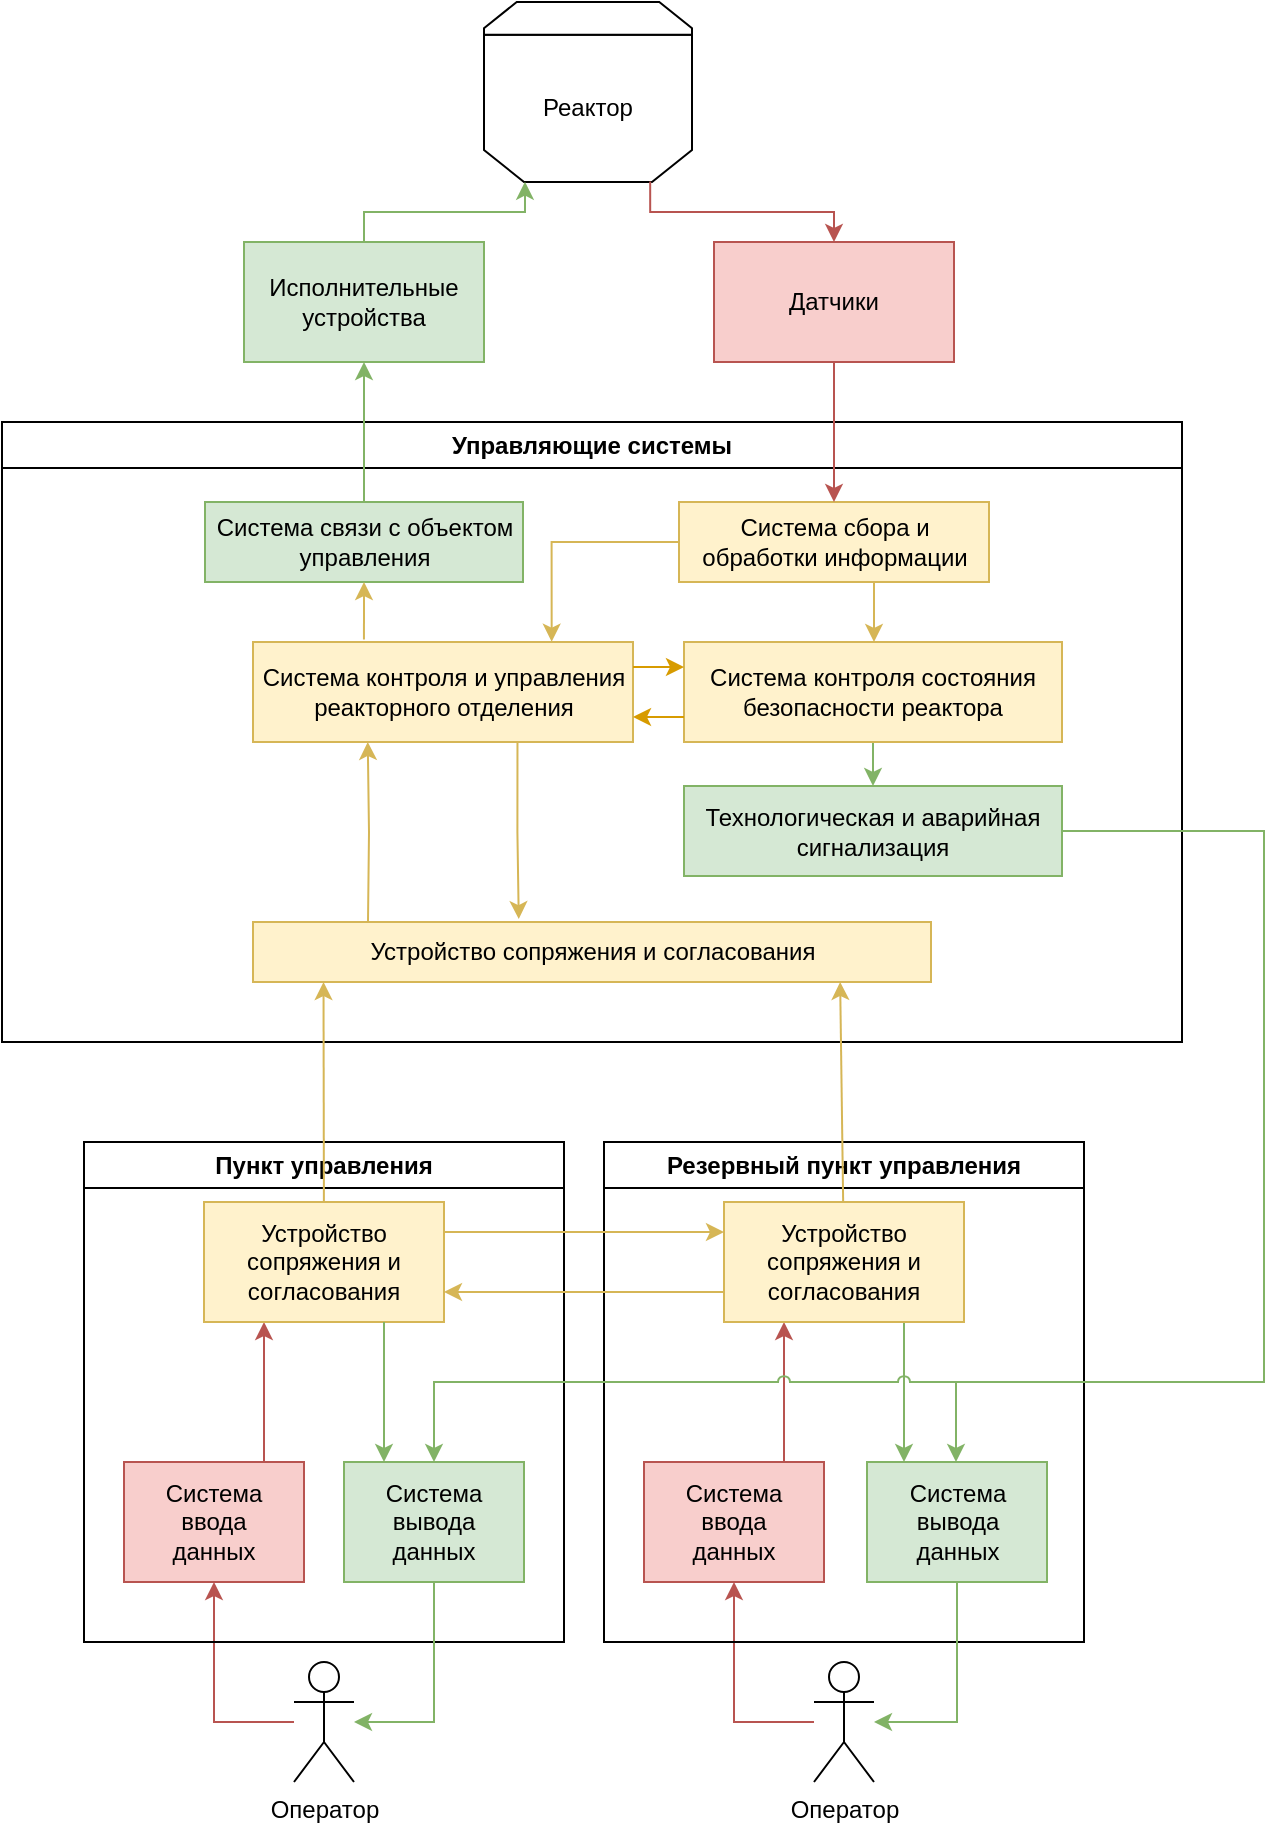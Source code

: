 <mxfile>
    <diagram name="Страница 1" id="StUeiY8t3wBl0ZpvPHtK">
        <mxGraphModel dx="968" dy="696" grid="1" gridSize="10" guides="1" tooltips="1" connect="1" arrows="1" fold="1" page="1" pageScale="1" pageWidth="827" pageHeight="1169" math="0" shadow="0">
            <root>
                <mxCell id="0"/>
                <mxCell id="1" parent="0"/>
                <mxCell id="kDug0nANzqyL6SmkyQaM-48" style="edgeStyle=orthogonalEdgeStyle;rounded=0;jumpStyle=arc;orthogonalLoop=1;jettySize=auto;html=1;fillColor=#f8cecc;strokeColor=#b85450;" parent="1" source="kDug0nANzqyL6SmkyQaM-1" target="kDug0nANzqyL6SmkyQaM-23" edge="1">
                    <mxGeometry relative="1" as="geometry">
                        <Array as="points">
                            <mxPoint x="225" y="1030"/>
                        </Array>
                    </mxGeometry>
                </mxCell>
                <mxCell id="kDug0nANzqyL6SmkyQaM-1" value="Оператор" style="shape=umlActor;verticalLabelPosition=bottom;verticalAlign=top;html=1;outlineConnect=0;" parent="1" vertex="1">
                    <mxGeometry x="265" y="1000" width="30" height="60" as="geometry"/>
                </mxCell>
                <mxCell id="kDug0nANzqyL6SmkyQaM-54" style="edgeStyle=orthogonalEdgeStyle;rounded=0;jumpStyle=arc;orthogonalLoop=1;jettySize=auto;html=1;fillColor=#f8cecc;strokeColor=#b85450;" parent="1" source="kDug0nANzqyL6SmkyQaM-2" target="kDug0nANzqyL6SmkyQaM-25" edge="1">
                    <mxGeometry relative="1" as="geometry">
                        <Array as="points">
                            <mxPoint x="485" y="1030"/>
                        </Array>
                    </mxGeometry>
                </mxCell>
                <mxCell id="kDug0nANzqyL6SmkyQaM-2" value="Оператор" style="shape=umlActor;verticalLabelPosition=bottom;verticalAlign=top;html=1;outlineConnect=0;" parent="1" vertex="1">
                    <mxGeometry x="525" y="1000" width="30" height="60" as="geometry"/>
                </mxCell>
                <mxCell id="kDug0nANzqyL6SmkyQaM-3" value="Пункт управления" style="swimlane;whiteSpace=wrap;html=1;" parent="1" vertex="1">
                    <mxGeometry x="160" y="740" width="240" height="250" as="geometry"/>
                </mxCell>
                <mxCell id="kDug0nANzqyL6SmkyQaM-6" value="Система вывода &lt;br&gt;данных" style="rounded=0;whiteSpace=wrap;html=1;fillColor=#d5e8d4;strokeColor=#82b366;" parent="kDug0nANzqyL6SmkyQaM-3" vertex="1">
                    <mxGeometry x="130" y="160" width="90" height="60" as="geometry"/>
                </mxCell>
                <mxCell id="kDug0nANzqyL6SmkyQaM-49" style="edgeStyle=orthogonalEdgeStyle;rounded=0;jumpStyle=arc;orthogonalLoop=1;jettySize=auto;html=1;fillColor=#f8cecc;strokeColor=#b85450;" parent="kDug0nANzqyL6SmkyQaM-3" source="kDug0nANzqyL6SmkyQaM-23" target="kDug0nANzqyL6SmkyQaM-26" edge="1">
                    <mxGeometry relative="1" as="geometry">
                        <Array as="points">
                            <mxPoint x="90" y="130"/>
                            <mxPoint x="90" y="130"/>
                        </Array>
                    </mxGeometry>
                </mxCell>
                <mxCell id="kDug0nANzqyL6SmkyQaM-23" value="Система &lt;br&gt;ввода &lt;br&gt;данных" style="rounded=0;whiteSpace=wrap;html=1;fillColor=#f8cecc;strokeColor=#b85450;" parent="kDug0nANzqyL6SmkyQaM-3" vertex="1">
                    <mxGeometry x="20" y="160" width="90" height="60" as="geometry"/>
                </mxCell>
                <mxCell id="kDug0nANzqyL6SmkyQaM-26" value="Устройство сопряжения и согласования" style="rounded=0;whiteSpace=wrap;html=1;fillColor=#fff2cc;strokeColor=#d6b656;" parent="kDug0nANzqyL6SmkyQaM-3" vertex="1">
                    <mxGeometry x="60" y="30" width="120" height="60" as="geometry"/>
                </mxCell>
                <mxCell id="kDug0nANzqyL6SmkyQaM-43" value="" style="endArrow=classic;html=1;rounded=0;edgeStyle=orthogonalEdgeStyle;fillColor=#d5e8d4;strokeColor=#82b366;" parent="kDug0nANzqyL6SmkyQaM-3" source="kDug0nANzqyL6SmkyQaM-26" target="kDug0nANzqyL6SmkyQaM-6" edge="1">
                    <mxGeometry width="50" height="50" relative="1" as="geometry">
                        <mxPoint x="160" y="170" as="sourcePoint"/>
                        <mxPoint x="210" y="120" as="targetPoint"/>
                        <Array as="points">
                            <mxPoint x="150" y="120"/>
                            <mxPoint x="150" y="120"/>
                        </Array>
                    </mxGeometry>
                </mxCell>
                <mxCell id="kDug0nANzqyL6SmkyQaM-4" value="Резервный пункт управления" style="swimlane;whiteSpace=wrap;html=1;" parent="1" vertex="1">
                    <mxGeometry x="420" y="740" width="240" height="250" as="geometry"/>
                </mxCell>
                <mxCell id="kDug0nANzqyL6SmkyQaM-24" value="Система вывода &lt;br&gt;данных" style="rounded=0;whiteSpace=wrap;html=1;fillColor=#d5e8d4;strokeColor=#82b366;" parent="kDug0nANzqyL6SmkyQaM-4" vertex="1">
                    <mxGeometry x="131.5" y="160" width="90" height="60" as="geometry"/>
                </mxCell>
                <mxCell id="kDug0nANzqyL6SmkyQaM-50" style="edgeStyle=orthogonalEdgeStyle;rounded=0;jumpStyle=arc;orthogonalLoop=1;jettySize=auto;html=1;fillColor=#f8cecc;strokeColor=#b85450;" parent="kDug0nANzqyL6SmkyQaM-4" source="kDug0nANzqyL6SmkyQaM-25" target="kDug0nANzqyL6SmkyQaM-27" edge="1">
                    <mxGeometry relative="1" as="geometry">
                        <Array as="points">
                            <mxPoint x="90" y="130"/>
                            <mxPoint x="90" y="130"/>
                        </Array>
                    </mxGeometry>
                </mxCell>
                <mxCell id="kDug0nANzqyL6SmkyQaM-25" value="Система &lt;br&gt;ввода &lt;br&gt;данных" style="rounded=0;whiteSpace=wrap;html=1;fillColor=#f8cecc;strokeColor=#b85450;" parent="kDug0nANzqyL6SmkyQaM-4" vertex="1">
                    <mxGeometry x="20" y="160" width="90" height="60" as="geometry"/>
                </mxCell>
                <mxCell id="kDug0nANzqyL6SmkyQaM-44" style="edgeStyle=orthogonalEdgeStyle;rounded=0;orthogonalLoop=1;jettySize=auto;html=1;fillColor=#d5e8d4;strokeColor=#82b366;jumpStyle=arc;" parent="kDug0nANzqyL6SmkyQaM-4" source="kDug0nANzqyL6SmkyQaM-27" target="kDug0nANzqyL6SmkyQaM-24" edge="1">
                    <mxGeometry relative="1" as="geometry">
                        <Array as="points">
                            <mxPoint x="150" y="120"/>
                            <mxPoint x="150" y="120"/>
                        </Array>
                    </mxGeometry>
                </mxCell>
                <mxCell id="kDug0nANzqyL6SmkyQaM-27" value="Устройство сопряжения и согласования" style="rounded=0;whiteSpace=wrap;html=1;fillColor=#fff2cc;strokeColor=#d6b656;" parent="kDug0nANzqyL6SmkyQaM-4" vertex="1">
                    <mxGeometry x="60" y="30" width="120" height="60" as="geometry"/>
                </mxCell>
                <mxCell id="kDug0nANzqyL6SmkyQaM-7" value="Управляющие системы" style="swimlane;whiteSpace=wrap;html=1;" parent="1" vertex="1">
                    <mxGeometry x="119" y="380" width="590" height="310" as="geometry"/>
                </mxCell>
                <mxCell id="kDug0nANzqyL6SmkyQaM-16" value="Система сбора и обработки информации" style="rounded=0;whiteSpace=wrap;html=1;fillColor=#fff2cc;strokeColor=#d6b656;" parent="kDug0nANzqyL6SmkyQaM-7" vertex="1">
                    <mxGeometry x="338.5" y="40" width="155" height="40" as="geometry"/>
                </mxCell>
                <mxCell id="kDug0nANzqyL6SmkyQaM-18" value="Система связи с объектом управления" style="rounded=0;whiteSpace=wrap;html=1;fillColor=#d5e8d4;strokeColor=#82b366;" parent="kDug0nANzqyL6SmkyQaM-7" vertex="1">
                    <mxGeometry x="101.5" y="40" width="159" height="40" as="geometry"/>
                </mxCell>
                <mxCell id="kDug0nANzqyL6SmkyQaM-20" value="Система контроля и управления реакторного отделения" style="rounded=0;whiteSpace=wrap;html=1;fillColor=#fff2cc;strokeColor=#d6b656;" parent="kDug0nANzqyL6SmkyQaM-7" vertex="1">
                    <mxGeometry x="125.5" y="110" width="190" height="50" as="geometry"/>
                </mxCell>
                <mxCell id="kDug0nANzqyL6SmkyQaM-21" value="" style="endArrow=classic;html=1;rounded=0;entryX=0.786;entryY=-0.003;entryDx=0;entryDy=0;entryPerimeter=0;fillColor=#fff2cc;strokeColor=#d6b656;edgeStyle=orthogonalEdgeStyle;exitX=0;exitY=0.5;exitDx=0;exitDy=0;" parent="kDug0nANzqyL6SmkyQaM-7" source="kDug0nANzqyL6SmkyQaM-16" target="kDug0nANzqyL6SmkyQaM-20" edge="1">
                    <mxGeometry width="50" height="50" relative="1" as="geometry">
                        <mxPoint x="321" y="220" as="sourcePoint"/>
                        <mxPoint x="371" y="170" as="targetPoint"/>
                    </mxGeometry>
                </mxCell>
                <mxCell id="kDug0nANzqyL6SmkyQaM-22" value="" style="endArrow=classic;html=1;rounded=0;entryX=0.5;entryY=1;entryDx=0;entryDy=0;exitX=0.292;exitY=-0.026;exitDx=0;exitDy=0;fillColor=#fff2cc;strokeColor=#d6b656;edgeStyle=orthogonalEdgeStyle;exitPerimeter=0;" parent="kDug0nANzqyL6SmkyQaM-7" source="kDug0nANzqyL6SmkyQaM-20" target="kDug0nANzqyL6SmkyQaM-18" edge="1">
                    <mxGeometry width="50" height="50" relative="1" as="geometry">
                        <mxPoint x="151" y="140" as="sourcePoint"/>
                        <mxPoint x="201" y="90" as="targetPoint"/>
                    </mxGeometry>
                </mxCell>
                <mxCell id="kDug0nANzqyL6SmkyQaM-28" value="Устройство сопряжения и согласования" style="rounded=0;whiteSpace=wrap;html=1;fillColor=#fff2cc;strokeColor=#d6b656;" parent="kDug0nANzqyL6SmkyQaM-7" vertex="1">
                    <mxGeometry x="125.5" y="250" width="339" height="30" as="geometry"/>
                </mxCell>
                <mxCell id="kDug0nANzqyL6SmkyQaM-34" value="" style="endArrow=classic;html=1;rounded=0;entryX=0.302;entryY=1;entryDx=0;entryDy=0;entryPerimeter=0;fillColor=#fff2cc;strokeColor=#d6b656;edgeStyle=orthogonalEdgeStyle;" parent="kDug0nANzqyL6SmkyQaM-7" target="kDug0nANzqyL6SmkyQaM-20" edge="1">
                    <mxGeometry width="50" height="50" relative="1" as="geometry">
                        <mxPoint x="183" y="250" as="sourcePoint"/>
                        <mxPoint x="211" y="150" as="targetPoint"/>
                    </mxGeometry>
                </mxCell>
                <mxCell id="kDug0nANzqyL6SmkyQaM-35" value="" style="endArrow=classic;html=1;rounded=0;exitX=0.696;exitY=1.002;exitDx=0;exitDy=0;entryX=0.392;entryY=-0.048;entryDx=0;entryDy=0;fillColor=#fff2cc;strokeColor=#d6b656;exitPerimeter=0;entryPerimeter=0;edgeStyle=orthogonalEdgeStyle;" parent="kDug0nANzqyL6SmkyQaM-7" source="kDug0nANzqyL6SmkyQaM-20" target="kDug0nANzqyL6SmkyQaM-28" edge="1">
                    <mxGeometry width="50" height="50" relative="1" as="geometry">
                        <mxPoint x="220.25" y="185" as="sourcePoint"/>
                        <mxPoint x="219.86" y="160" as="targetPoint"/>
                    </mxGeometry>
                </mxCell>
                <mxCell id="kDug0nANzqyL6SmkyQaM-40" value="" style="edgeStyle=orthogonalEdgeStyle;rounded=0;orthogonalLoop=1;jettySize=auto;html=1;fillColor=#d5e8d4;strokeColor=#82b366;" parent="kDug0nANzqyL6SmkyQaM-7" source="kDug0nANzqyL6SmkyQaM-36" target="kDug0nANzqyL6SmkyQaM-37" edge="1">
                    <mxGeometry relative="1" as="geometry"/>
                </mxCell>
                <mxCell id="kDug0nANzqyL6SmkyQaM-36" value="Система контроля состояния безопасности реактора" style="rounded=0;whiteSpace=wrap;html=1;fillColor=#fff2cc;strokeColor=#d6b656;" parent="kDug0nANzqyL6SmkyQaM-7" vertex="1">
                    <mxGeometry x="341" y="110" width="189" height="50" as="geometry"/>
                </mxCell>
                <mxCell id="kDug0nANzqyL6SmkyQaM-37" value="Технологическая и аварийная сигнализация" style="rounded=0;whiteSpace=wrap;html=1;fillColor=#d5e8d4;strokeColor=#82b366;" parent="kDug0nANzqyL6SmkyQaM-7" vertex="1">
                    <mxGeometry x="341" y="182" width="189" height="45" as="geometry"/>
                </mxCell>
                <mxCell id="kDug0nANzqyL6SmkyQaM-39" value="" style="endArrow=classic;html=1;rounded=0;edgeStyle=orthogonalEdgeStyle;fillColor=#fff2cc;strokeColor=#d6b656;" parent="kDug0nANzqyL6SmkyQaM-7" source="kDug0nANzqyL6SmkyQaM-16" target="kDug0nANzqyL6SmkyQaM-36" edge="1">
                    <mxGeometry width="50" height="50" relative="1" as="geometry">
                        <mxPoint x="421" y="130" as="sourcePoint"/>
                        <mxPoint x="471" y="80" as="targetPoint"/>
                        <Array as="points">
                            <mxPoint x="436" y="90"/>
                            <mxPoint x="436" y="90"/>
                        </Array>
                    </mxGeometry>
                </mxCell>
                <mxCell id="2" value="" style="endArrow=classic;html=1;exitX=1;exitY=0.25;exitDx=0;exitDy=0;entryX=0;entryY=0.25;entryDx=0;entryDy=0;fillColor=#ffe6cc;strokeColor=#d79b00;" edge="1" parent="kDug0nANzqyL6SmkyQaM-7" source="kDug0nANzqyL6SmkyQaM-20" target="kDug0nANzqyL6SmkyQaM-36">
                    <mxGeometry width="50" height="50" relative="1" as="geometry">
                        <mxPoint x="371" y="150" as="sourcePoint"/>
                        <mxPoint x="421" y="100" as="targetPoint"/>
                    </mxGeometry>
                </mxCell>
                <mxCell id="3" value="" style="endArrow=classic;html=1;exitX=0;exitY=0.75;exitDx=0;exitDy=0;entryX=1;entryY=0.75;entryDx=0;entryDy=0;fillColor=#ffe6cc;strokeColor=#d79b00;" edge="1" parent="kDug0nANzqyL6SmkyQaM-7" source="kDug0nANzqyL6SmkyQaM-36" target="kDug0nANzqyL6SmkyQaM-20">
                    <mxGeometry width="50" height="50" relative="1" as="geometry">
                        <mxPoint x="325.5" y="132.5" as="sourcePoint"/>
                        <mxPoint x="351" y="132.5" as="targetPoint"/>
                    </mxGeometry>
                </mxCell>
                <mxCell id="kDug0nANzqyL6SmkyQaM-11" value="" style="group" parent="1" vertex="1" connectable="0">
                    <mxGeometry x="360" y="170" width="104" height="90" as="geometry"/>
                </mxCell>
                <mxCell id="kDug0nANzqyL6SmkyQaM-9" value="Реактор" style="shape=loopLimit;whiteSpace=wrap;html=1;direction=west;" parent="kDug0nANzqyL6SmkyQaM-11" vertex="1">
                    <mxGeometry y="16.364" width="104" height="73.636" as="geometry"/>
                </mxCell>
                <mxCell id="kDug0nANzqyL6SmkyQaM-10" value="" style="shape=loopLimit;whiteSpace=wrap;html=1;" parent="kDug0nANzqyL6SmkyQaM-11" vertex="1">
                    <mxGeometry width="104" height="16.364" as="geometry"/>
                </mxCell>
                <mxCell id="kDug0nANzqyL6SmkyQaM-12" value="Датчики" style="rounded=0;whiteSpace=wrap;html=1;fillColor=#f8cecc;strokeColor=#b85450;" parent="1" vertex="1">
                    <mxGeometry x="475" y="290" width="120" height="60" as="geometry"/>
                </mxCell>
                <mxCell id="kDug0nANzqyL6SmkyQaM-13" value="" style="endArrow=classic;html=1;rounded=0;fillColor=#f8cecc;strokeColor=#b85450;exitX=0.201;exitY=0.004;exitDx=0;exitDy=0;exitPerimeter=0;edgeStyle=orthogonalEdgeStyle;" parent="1" source="kDug0nANzqyL6SmkyQaM-9" target="kDug0nANzqyL6SmkyQaM-12" edge="1">
                    <mxGeometry width="50" height="50" relative="1" as="geometry">
                        <mxPoint x="120" y="270" as="sourcePoint"/>
                        <mxPoint x="170" y="220" as="targetPoint"/>
                    </mxGeometry>
                </mxCell>
                <mxCell id="kDug0nANzqyL6SmkyQaM-14" value="Исполнительные устройства" style="rounded=0;whiteSpace=wrap;html=1;fillColor=#d5e8d4;strokeColor=#82b366;" parent="1" vertex="1">
                    <mxGeometry x="240" y="290" width="120" height="60" as="geometry"/>
                </mxCell>
                <mxCell id="kDug0nANzqyL6SmkyQaM-15" value="" style="endArrow=classic;html=1;rounded=0;entryX=0.803;entryY=0.002;entryDx=0;entryDy=0;entryPerimeter=0;fillColor=#d5e8d4;strokeColor=#82b366;edgeStyle=orthogonalEdgeStyle;" parent="1" source="kDug0nANzqyL6SmkyQaM-14" target="kDug0nANzqyL6SmkyQaM-9" edge="1">
                    <mxGeometry width="50" height="50" relative="1" as="geometry">
                        <mxPoint x="150" y="340" as="sourcePoint"/>
                        <mxPoint x="200" y="290" as="targetPoint"/>
                    </mxGeometry>
                </mxCell>
                <mxCell id="kDug0nANzqyL6SmkyQaM-17" value="" style="endArrow=classic;html=1;rounded=0;exitX=0.5;exitY=1;exitDx=0;exitDy=0;fillColor=#f8cecc;strokeColor=#b85450;edgeStyle=orthogonalEdgeStyle;" parent="1" source="kDug0nANzqyL6SmkyQaM-12" target="kDug0nANzqyL6SmkyQaM-16" edge="1">
                    <mxGeometry width="50" height="50" relative="1" as="geometry">
                        <mxPoint x="650" y="340" as="sourcePoint"/>
                        <mxPoint x="700" y="290" as="targetPoint"/>
                    </mxGeometry>
                </mxCell>
                <mxCell id="kDug0nANzqyL6SmkyQaM-19" value="" style="endArrow=classic;html=1;rounded=0;entryX=0.5;entryY=1;entryDx=0;entryDy=0;fillColor=#d5e8d4;strokeColor=#82b366;edgeStyle=orthogonalEdgeStyle;" parent="1" source="kDug0nANzqyL6SmkyQaM-18" target="kDug0nANzqyL6SmkyQaM-14" edge="1">
                    <mxGeometry width="50" height="50" relative="1" as="geometry">
                        <mxPoint x="170" y="500" as="sourcePoint"/>
                        <mxPoint x="220" y="450" as="targetPoint"/>
                    </mxGeometry>
                </mxCell>
                <mxCell id="kDug0nANzqyL6SmkyQaM-29" value="" style="endArrow=classic;html=1;rounded=0;entryX=0.866;entryY=1;entryDx=0;entryDy=0;entryPerimeter=0;fillColor=#fff2cc;strokeColor=#d6b656;" parent="1" source="kDug0nANzqyL6SmkyQaM-27" target="kDug0nANzqyL6SmkyQaM-28" edge="1">
                    <mxGeometry width="50" height="50" relative="1" as="geometry">
                        <mxPoint x="690" y="670" as="sourcePoint"/>
                        <mxPoint x="540" y="590" as="targetPoint"/>
                    </mxGeometry>
                </mxCell>
                <mxCell id="kDug0nANzqyL6SmkyQaM-30" value="" style="endArrow=classic;html=1;rounded=0;entryX=0.104;entryY=1;entryDx=0;entryDy=0;entryPerimeter=0;fillColor=#fff2cc;strokeColor=#d6b656;" parent="1" source="kDug0nANzqyL6SmkyQaM-26" target="kDug0nANzqyL6SmkyQaM-28" edge="1">
                    <mxGeometry width="50" height="50" relative="1" as="geometry">
                        <mxPoint x="70" y="700" as="sourcePoint"/>
                        <mxPoint x="120" y="650" as="targetPoint"/>
                    </mxGeometry>
                </mxCell>
                <mxCell id="kDug0nANzqyL6SmkyQaM-31" value="" style="endArrow=classic;html=1;rounded=0;exitX=1;exitY=0.25;exitDx=0;exitDy=0;entryX=0;entryY=0.25;entryDx=0;entryDy=0;fillColor=#fff2cc;strokeColor=#d6b656;" parent="1" source="kDug0nANzqyL6SmkyQaM-26" target="kDug0nANzqyL6SmkyQaM-27" edge="1">
                    <mxGeometry width="50" height="50" relative="1" as="geometry">
                        <mxPoint x="380" y="770" as="sourcePoint"/>
                        <mxPoint x="430" y="720" as="targetPoint"/>
                    </mxGeometry>
                </mxCell>
                <mxCell id="kDug0nANzqyL6SmkyQaM-32" value="" style="endArrow=classic;html=1;rounded=0;entryX=1;entryY=0.75;entryDx=0;entryDy=0;exitX=0;exitY=0.75;exitDx=0;exitDy=0;fillColor=#fff2cc;strokeColor=#d6b656;" parent="1" source="kDug0nANzqyL6SmkyQaM-27" target="kDug0nANzqyL6SmkyQaM-26" edge="1">
                    <mxGeometry width="50" height="50" relative="1" as="geometry">
                        <mxPoint x="430" y="770" as="sourcePoint"/>
                        <mxPoint x="480" y="720" as="targetPoint"/>
                    </mxGeometry>
                </mxCell>
                <mxCell id="kDug0nANzqyL6SmkyQaM-41" style="edgeStyle=orthogonalEdgeStyle;rounded=0;orthogonalLoop=1;jettySize=auto;html=1;fillColor=#d5e8d4;strokeColor=#82b366;" parent="1" source="kDug0nANzqyL6SmkyQaM-37" target="kDug0nANzqyL6SmkyQaM-24" edge="1">
                    <mxGeometry relative="1" as="geometry">
                        <Array as="points">
                            <mxPoint x="750" y="584"/>
                            <mxPoint x="750" y="860"/>
                            <mxPoint x="596" y="860"/>
                        </Array>
                    </mxGeometry>
                </mxCell>
                <mxCell id="kDug0nANzqyL6SmkyQaM-42" style="edgeStyle=orthogonalEdgeStyle;rounded=0;orthogonalLoop=1;jettySize=auto;html=1;fillColor=#d5e8d4;strokeColor=#82b366;jumpStyle=arc;" parent="1" source="kDug0nANzqyL6SmkyQaM-37" target="kDug0nANzqyL6SmkyQaM-6" edge="1">
                    <mxGeometry relative="1" as="geometry">
                        <Array as="points">
                            <mxPoint x="750" y="584"/>
                            <mxPoint x="750" y="860"/>
                            <mxPoint x="335" y="860"/>
                        </Array>
                    </mxGeometry>
                </mxCell>
                <mxCell id="kDug0nANzqyL6SmkyQaM-47" style="edgeStyle=orthogonalEdgeStyle;rounded=0;jumpStyle=arc;orthogonalLoop=1;jettySize=auto;html=1;fillColor=#d5e8d4;strokeColor=#82b366;" parent="1" source="kDug0nANzqyL6SmkyQaM-6" target="kDug0nANzqyL6SmkyQaM-1" edge="1">
                    <mxGeometry relative="1" as="geometry">
                        <Array as="points">
                            <mxPoint x="335" y="1030"/>
                        </Array>
                    </mxGeometry>
                </mxCell>
                <mxCell id="kDug0nANzqyL6SmkyQaM-53" style="edgeStyle=orthogonalEdgeStyle;rounded=0;jumpStyle=arc;orthogonalLoop=1;jettySize=auto;html=1;fillColor=#d5e8d4;strokeColor=#82b366;" parent="1" source="kDug0nANzqyL6SmkyQaM-24" target="kDug0nANzqyL6SmkyQaM-2" edge="1">
                    <mxGeometry relative="1" as="geometry">
                        <Array as="points">
                            <mxPoint x="596" y="1030"/>
                        </Array>
                    </mxGeometry>
                </mxCell>
            </root>
        </mxGraphModel>
    </diagram>
</mxfile>